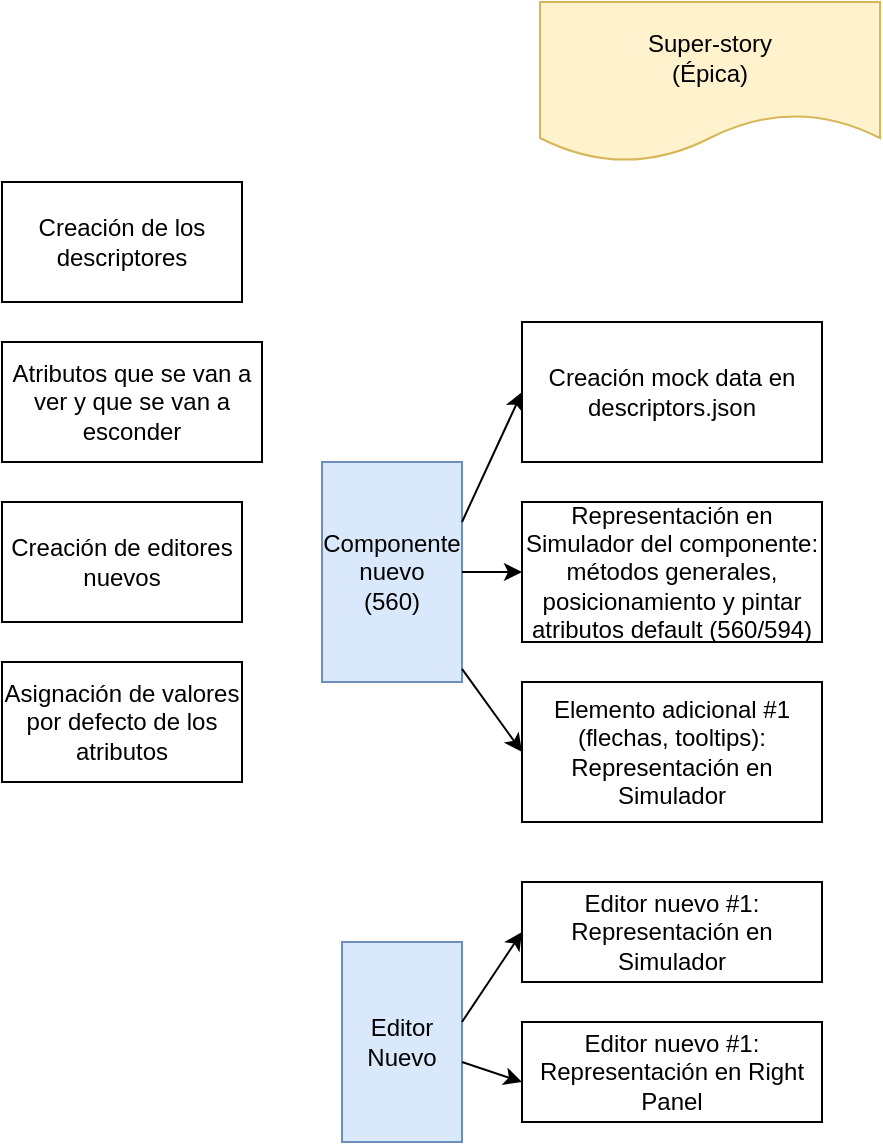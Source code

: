 <mxfile version="13.6.4" type="github">
  <diagram id="WcGEt8lkspkDK3tWO-Oo" name="Page-1">
    <mxGraphModel dx="1188" dy="688" grid="1" gridSize="10" guides="1" tooltips="1" connect="1" arrows="1" fold="1" page="1" pageScale="1" pageWidth="827" pageHeight="1169" math="0" shadow="0">
      <root>
        <mxCell id="0" />
        <mxCell id="1" parent="0" />
        <mxCell id="jdzptdKL7uxqTELKaUPA-1" value="Creación mock data en descriptors.json" style="rounded=0;whiteSpace=wrap;html=1;" vertex="1" parent="1">
          <mxGeometry x="320" y="190" width="150" height="70" as="geometry" />
        </mxCell>
        <mxCell id="jdzptdKL7uxqTELKaUPA-3" value="Super-story&lt;br&gt;(Épica)" style="shape=document;whiteSpace=wrap;html=1;boundedLbl=1;fillColor=#fff2cc;strokeColor=#d6b656;" vertex="1" parent="1">
          <mxGeometry x="329" y="30" width="170" height="80" as="geometry" />
        </mxCell>
        <mxCell id="jdzptdKL7uxqTELKaUPA-4" value="Representación en Simulador del componente: métodos generales, posicionamiento y pintar atributos default (560/594)" style="rounded=0;whiteSpace=wrap;html=1;" vertex="1" parent="1">
          <mxGeometry x="320" y="280" width="150" height="70" as="geometry" />
        </mxCell>
        <mxCell id="jdzptdKL7uxqTELKaUPA-5" value="Editor nuevo #1:&lt;br&gt;Representación en Simulador" style="rounded=0;whiteSpace=wrap;html=1;" vertex="1" parent="1">
          <mxGeometry x="320" y="470" width="150" height="50" as="geometry" />
        </mxCell>
        <mxCell id="jdzptdKL7uxqTELKaUPA-6" value="Atributos que se van a ver y que se van a esconder" style="rounded=0;whiteSpace=wrap;html=1;" vertex="1" parent="1">
          <mxGeometry x="60" y="200" width="130" height="60" as="geometry" />
        </mxCell>
        <mxCell id="jdzptdKL7uxqTELKaUPA-7" value="Creación de editores nuevos" style="rounded=0;whiteSpace=wrap;html=1;" vertex="1" parent="1">
          <mxGeometry x="60" y="280" width="120" height="60" as="geometry" />
        </mxCell>
        <mxCell id="jdzptdKL7uxqTELKaUPA-8" value="&lt;p style=&quot;line-height: 120%&quot;&gt;Asignación de valores por defecto de los atributos&lt;/p&gt;" style="rounded=0;whiteSpace=wrap;html=1;" vertex="1" parent="1">
          <mxGeometry x="60" y="360" width="120" height="60" as="geometry" />
        </mxCell>
        <mxCell id="jdzptdKL7uxqTELKaUPA-9" value="Creación de los descriptores" style="rounded=0;whiteSpace=wrap;html=1;" vertex="1" parent="1">
          <mxGeometry x="60" y="120" width="120" height="60" as="geometry" />
        </mxCell>
        <mxCell id="jdzptdKL7uxqTELKaUPA-10" value="Editor nuevo #1: Representación en Right Panel" style="rounded=0;whiteSpace=wrap;html=1;" vertex="1" parent="1">
          <mxGeometry x="320" y="540" width="150" height="50" as="geometry" />
        </mxCell>
        <mxCell id="jdzptdKL7uxqTELKaUPA-11" value="Elemento adicional #1 (flechas, tooltips): Representación en Simulador" style="rounded=0;whiteSpace=wrap;html=1;" vertex="1" parent="1">
          <mxGeometry x="320" y="370" width="150" height="70" as="geometry" />
        </mxCell>
        <mxCell id="jdzptdKL7uxqTELKaUPA-13" value="Editor&lt;br&gt;Nuevo" style="rounded=0;whiteSpace=wrap;html=1;fillColor=#dae8fc;strokeColor=#6c8ebf;" vertex="1" parent="1">
          <mxGeometry x="230" y="500" width="60" height="100" as="geometry" />
        </mxCell>
        <mxCell id="jdzptdKL7uxqTELKaUPA-14" value="" style="endArrow=classic;html=1;entryX=0;entryY=0.5;entryDx=0;entryDy=0;" edge="1" parent="1" target="jdzptdKL7uxqTELKaUPA-5">
          <mxGeometry width="50" height="50" relative="1" as="geometry">
            <mxPoint x="290" y="540" as="sourcePoint" />
            <mxPoint x="340" y="490" as="targetPoint" />
          </mxGeometry>
        </mxCell>
        <mxCell id="jdzptdKL7uxqTELKaUPA-15" value="" style="endArrow=classic;html=1;" edge="1" parent="1">
          <mxGeometry width="50" height="50" relative="1" as="geometry">
            <mxPoint x="290" y="560" as="sourcePoint" />
            <mxPoint x="320" y="570" as="targetPoint" />
          </mxGeometry>
        </mxCell>
        <mxCell id="jdzptdKL7uxqTELKaUPA-16" value="Componente nuevo&lt;br&gt;(560)" style="rounded=0;whiteSpace=wrap;html=1;fillColor=#dae8fc;strokeColor=#6c8ebf;" vertex="1" parent="1">
          <mxGeometry x="220" y="260" width="70" height="110" as="geometry" />
        </mxCell>
        <mxCell id="jdzptdKL7uxqTELKaUPA-17" value="" style="endArrow=classic;html=1;entryX=0;entryY=0.5;entryDx=0;entryDy=0;" edge="1" parent="1" target="jdzptdKL7uxqTELKaUPA-1">
          <mxGeometry width="50" height="50" relative="1" as="geometry">
            <mxPoint x="290" y="290" as="sourcePoint" />
            <mxPoint x="340" y="240" as="targetPoint" />
          </mxGeometry>
        </mxCell>
        <mxCell id="jdzptdKL7uxqTELKaUPA-18" value="" style="endArrow=classic;html=1;entryX=0;entryY=0.5;entryDx=0;entryDy=0;" edge="1" parent="1" source="jdzptdKL7uxqTELKaUPA-16" target="jdzptdKL7uxqTELKaUPA-4">
          <mxGeometry width="50" height="50" relative="1" as="geometry">
            <mxPoint x="380" y="410" as="sourcePoint" />
            <mxPoint x="430" y="360" as="targetPoint" />
          </mxGeometry>
        </mxCell>
        <mxCell id="jdzptdKL7uxqTELKaUPA-19" value="" style="endArrow=classic;html=1;entryX=0;entryY=0.5;entryDx=0;entryDy=0;" edge="1" parent="1" source="jdzptdKL7uxqTELKaUPA-16" target="jdzptdKL7uxqTELKaUPA-11">
          <mxGeometry width="50" height="50" relative="1" as="geometry">
            <mxPoint x="380" y="410" as="sourcePoint" />
            <mxPoint x="430" y="360" as="targetPoint" />
          </mxGeometry>
        </mxCell>
      </root>
    </mxGraphModel>
  </diagram>
</mxfile>
